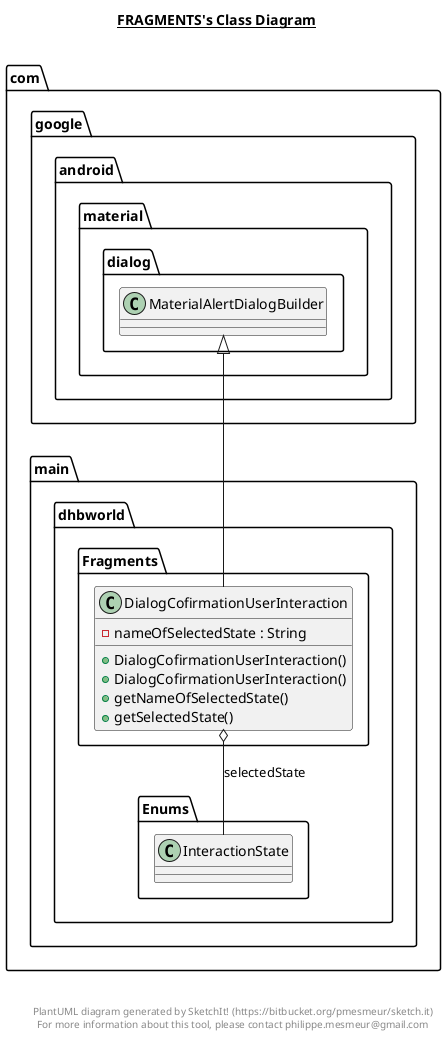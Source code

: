 @startuml

title __FRAGMENTS's Class Diagram__\n

  namespace com.main.dhbworld {
    namespace Fragments {
      class com.main.dhbworld.Fragments.DialogCofirmationUserInteraction {
          - nameOfSelectedState : String
          + DialogCofirmationUserInteraction()
          + DialogCofirmationUserInteraction()
          + getNameOfSelectedState()
          + getSelectedState()
      }
    }
  }
  

  com.main.dhbworld.Fragments.DialogCofirmationUserInteraction -up-|> com.google.android.material.dialog.MaterialAlertDialogBuilder
  com.main.dhbworld.Fragments.DialogCofirmationUserInteraction o-- com.main.dhbworld.Enums.InteractionState : selectedState


right footer


PlantUML diagram generated by SketchIt! (https://bitbucket.org/pmesmeur/sketch.it)
For more information about this tool, please contact philippe.mesmeur@gmail.com
endfooter

@enduml
